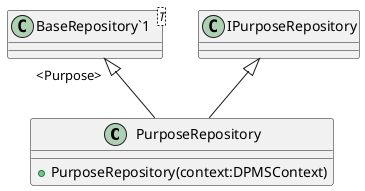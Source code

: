 @startuml
class PurposeRepository {
    + PurposeRepository(context:DPMSContext)
}
class "BaseRepository`1"<T> {
}
"BaseRepository`1" "<Purpose>" <|-- PurposeRepository
IPurposeRepository <|-- PurposeRepository
@enduml
